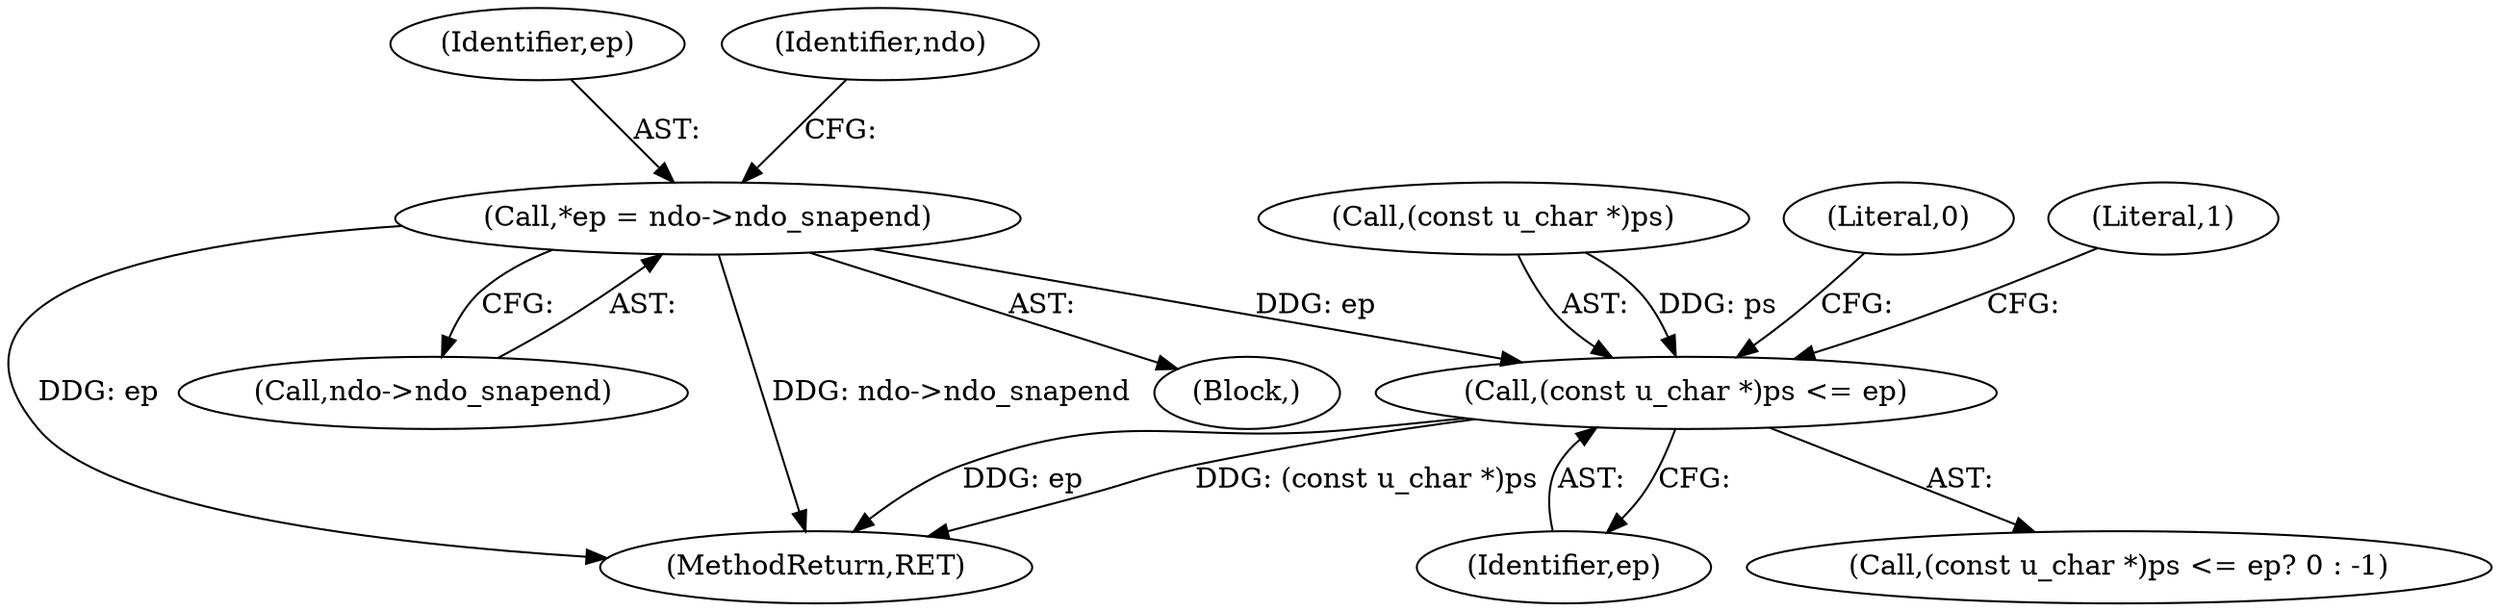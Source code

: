 digraph "0_tcpdump_cc356512f512e7fa423b3674db4bb31dbe40ffec@pointer" {
"1000108" [label="(Call,*ep = ndo->ndo_snapend)"];
"1000242" [label="(Call,(const u_char *)ps <= ep)"];
"1000109" [label="(Identifier,ep)"];
"1000246" [label="(Identifier,ep)"];
"1000243" [label="(Call,(const u_char *)ps)"];
"1000250" [label="(MethodReturn,RET)"];
"1000247" [label="(Literal,0)"];
"1000115" [label="(Identifier,ndo)"];
"1000108" [label="(Call,*ep = ndo->ndo_snapend)"];
"1000104" [label="(Block,)"];
"1000241" [label="(Call,(const u_char *)ps <= ep? 0 : -1)"];
"1000242" [label="(Call,(const u_char *)ps <= ep)"];
"1000249" [label="(Literal,1)"];
"1000110" [label="(Call,ndo->ndo_snapend)"];
"1000108" -> "1000104"  [label="AST: "];
"1000108" -> "1000110"  [label="CFG: "];
"1000109" -> "1000108"  [label="AST: "];
"1000110" -> "1000108"  [label="AST: "];
"1000115" -> "1000108"  [label="CFG: "];
"1000108" -> "1000250"  [label="DDG: ndo->ndo_snapend"];
"1000108" -> "1000250"  [label="DDG: ep"];
"1000108" -> "1000242"  [label="DDG: ep"];
"1000242" -> "1000241"  [label="AST: "];
"1000242" -> "1000246"  [label="CFG: "];
"1000243" -> "1000242"  [label="AST: "];
"1000246" -> "1000242"  [label="AST: "];
"1000247" -> "1000242"  [label="CFG: "];
"1000249" -> "1000242"  [label="CFG: "];
"1000242" -> "1000250"  [label="DDG: ep"];
"1000242" -> "1000250"  [label="DDG: (const u_char *)ps"];
"1000243" -> "1000242"  [label="DDG: ps"];
}
